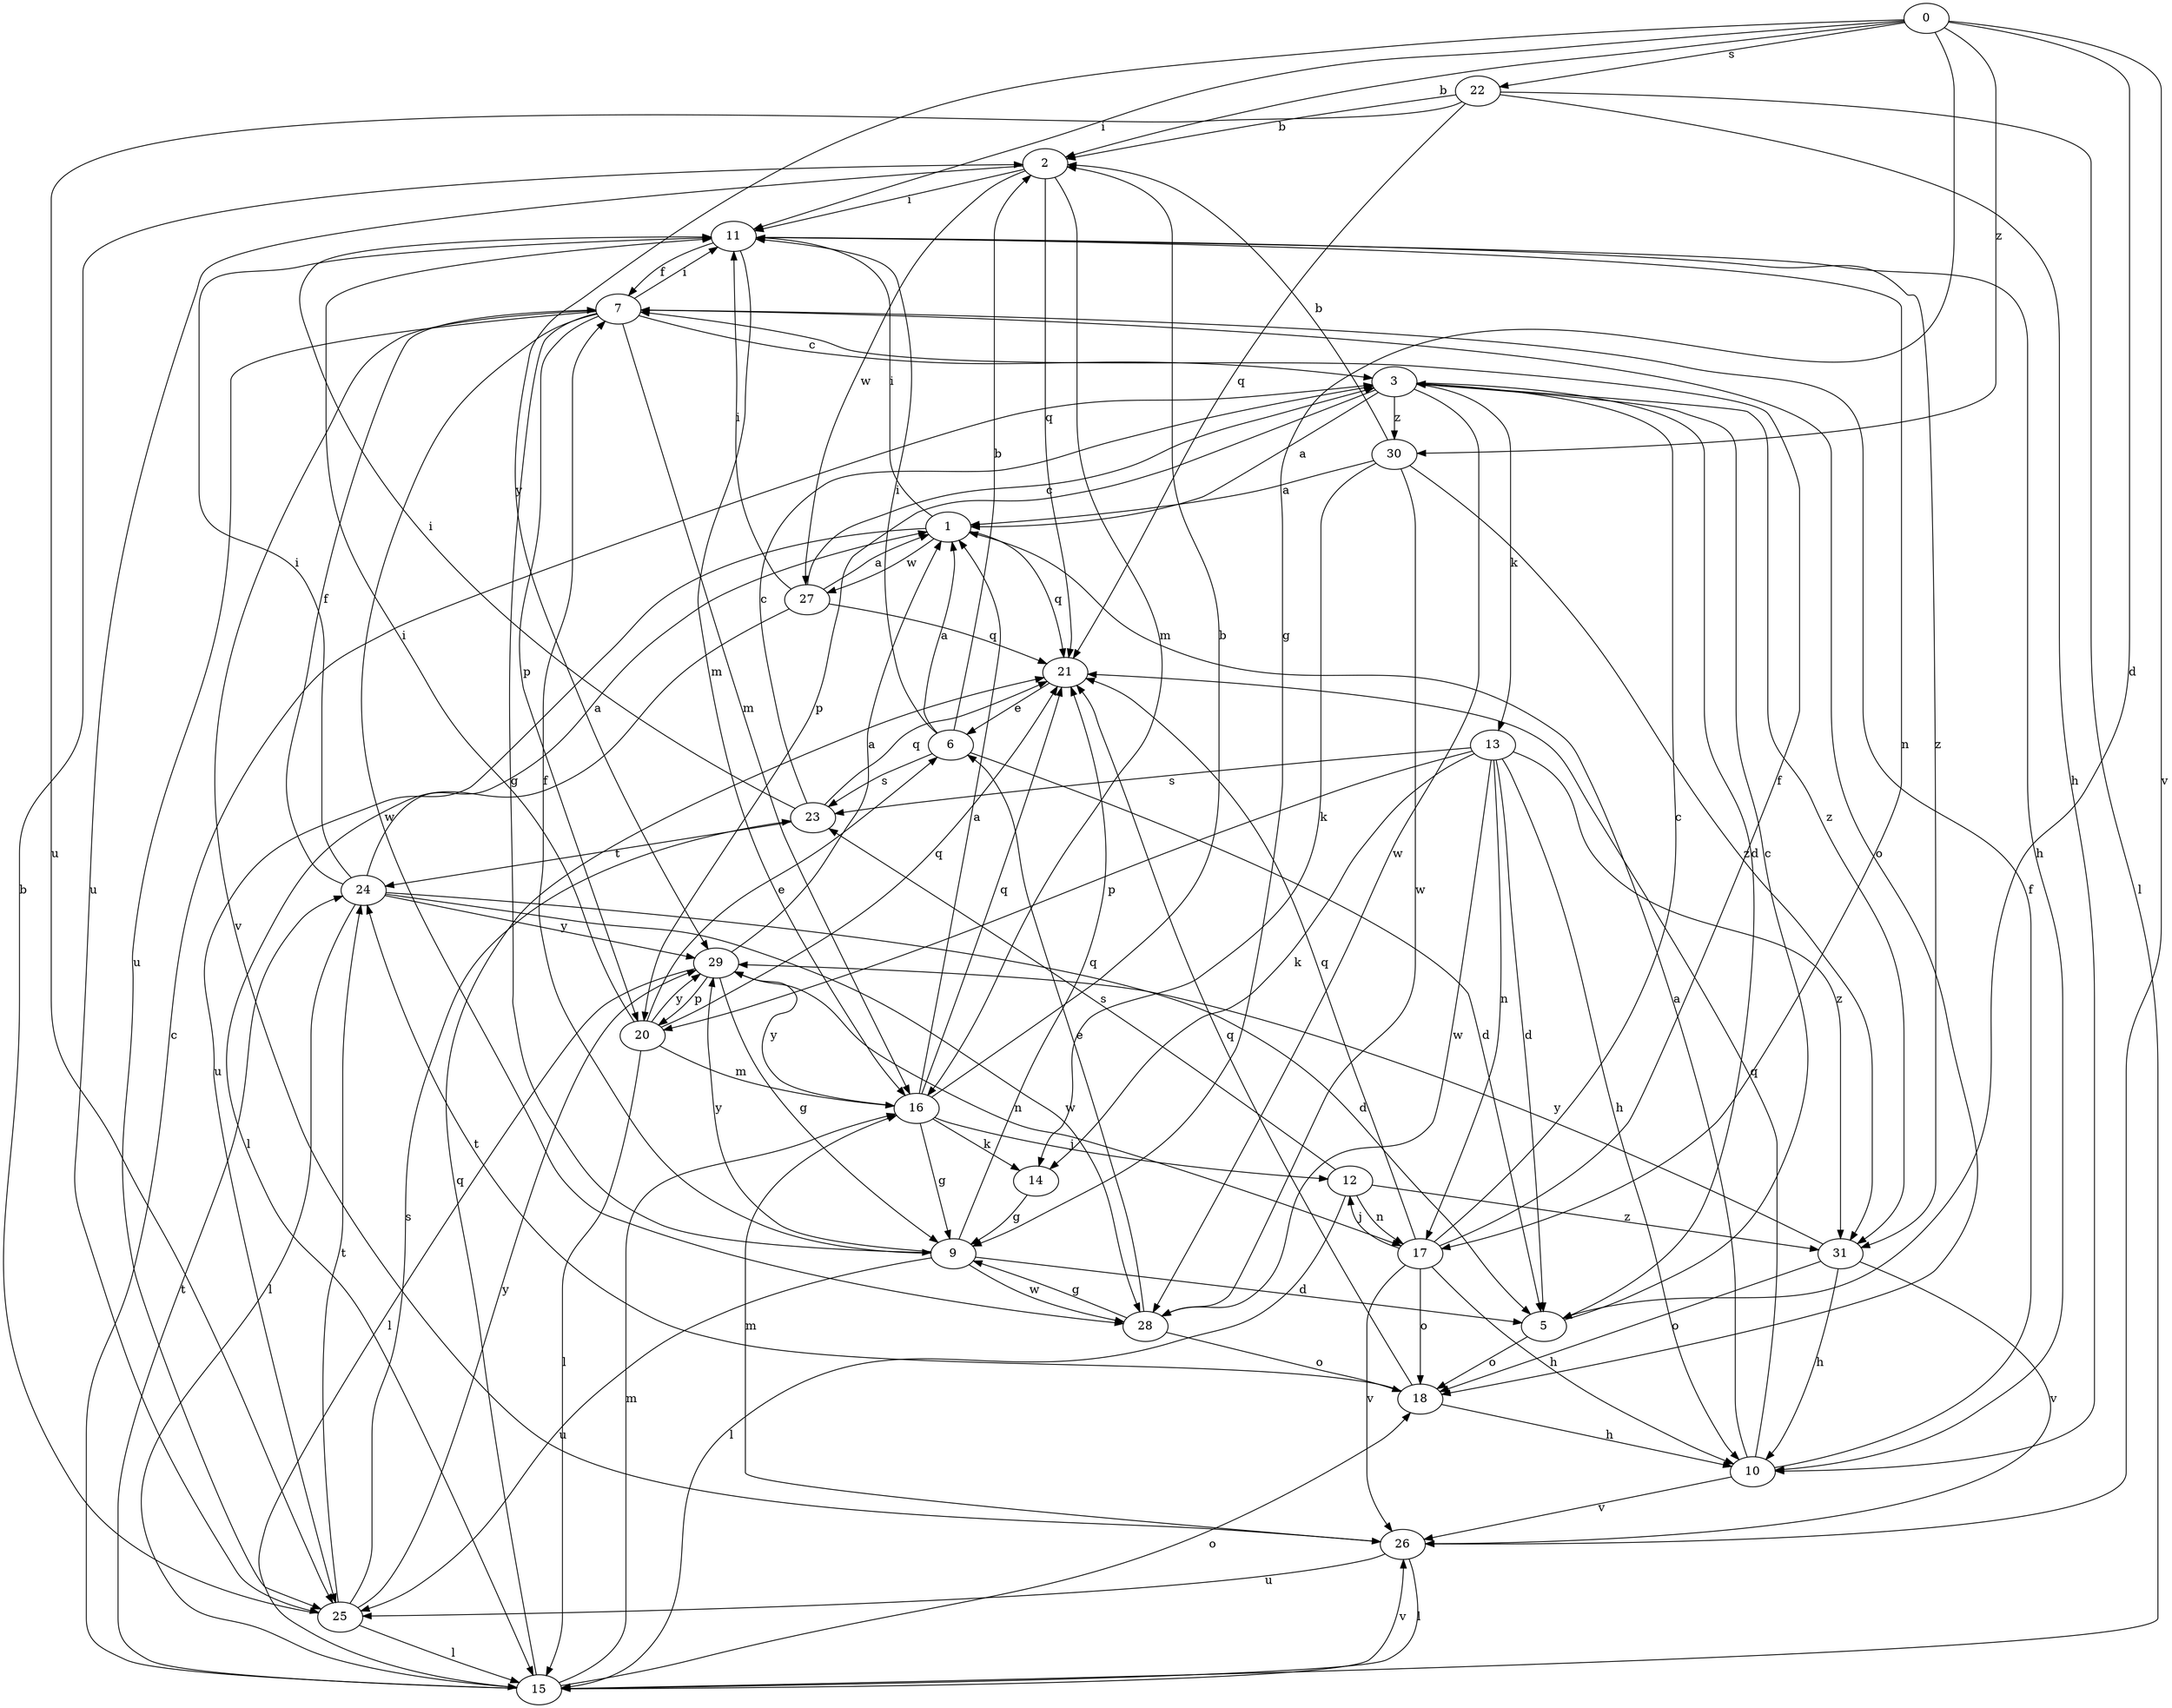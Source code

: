 strict digraph  {
0;
1;
2;
3;
5;
6;
7;
9;
10;
11;
12;
13;
14;
15;
16;
17;
18;
20;
21;
22;
23;
24;
25;
26;
27;
28;
29;
30;
31;
0 -> 2  [label=b];
0 -> 5  [label=d];
0 -> 9  [label=g];
0 -> 11  [label=i];
0 -> 22  [label=s];
0 -> 26  [label=v];
0 -> 29  [label=y];
0 -> 30  [label=z];
1 -> 11  [label=i];
1 -> 21  [label=q];
1 -> 25  [label=u];
1 -> 27  [label=w];
2 -> 11  [label=i];
2 -> 16  [label=m];
2 -> 21  [label=q];
2 -> 25  [label=u];
2 -> 27  [label=w];
3 -> 1  [label=a];
3 -> 5  [label=d];
3 -> 13  [label=k];
3 -> 20  [label=p];
3 -> 28  [label=w];
3 -> 30  [label=z];
3 -> 31  [label=z];
5 -> 3  [label=c];
5 -> 18  [label=o];
6 -> 1  [label=a];
6 -> 2  [label=b];
6 -> 5  [label=d];
6 -> 11  [label=i];
6 -> 23  [label=s];
7 -> 3  [label=c];
7 -> 9  [label=g];
7 -> 11  [label=i];
7 -> 16  [label=m];
7 -> 18  [label=o];
7 -> 20  [label=p];
7 -> 25  [label=u];
7 -> 26  [label=v];
7 -> 28  [label=w];
9 -> 5  [label=d];
9 -> 7  [label=f];
9 -> 21  [label=q];
9 -> 25  [label=u];
9 -> 28  [label=w];
9 -> 29  [label=y];
10 -> 1  [label=a];
10 -> 7  [label=f];
10 -> 21  [label=q];
10 -> 26  [label=v];
11 -> 7  [label=f];
11 -> 10  [label=h];
11 -> 16  [label=m];
11 -> 17  [label=n];
11 -> 31  [label=z];
12 -> 15  [label=l];
12 -> 17  [label=n];
12 -> 23  [label=s];
12 -> 31  [label=z];
13 -> 5  [label=d];
13 -> 10  [label=h];
13 -> 14  [label=k];
13 -> 17  [label=n];
13 -> 20  [label=p];
13 -> 23  [label=s];
13 -> 28  [label=w];
13 -> 31  [label=z];
14 -> 9  [label=g];
15 -> 3  [label=c];
15 -> 16  [label=m];
15 -> 18  [label=o];
15 -> 21  [label=q];
15 -> 24  [label=t];
15 -> 26  [label=v];
16 -> 1  [label=a];
16 -> 2  [label=b];
16 -> 9  [label=g];
16 -> 12  [label=j];
16 -> 14  [label=k];
16 -> 21  [label=q];
16 -> 29  [label=y];
17 -> 3  [label=c];
17 -> 7  [label=f];
17 -> 10  [label=h];
17 -> 12  [label=j];
17 -> 18  [label=o];
17 -> 21  [label=q];
17 -> 26  [label=v];
18 -> 10  [label=h];
18 -> 21  [label=q];
18 -> 24  [label=t];
20 -> 6  [label=e];
20 -> 11  [label=i];
20 -> 15  [label=l];
20 -> 16  [label=m];
20 -> 21  [label=q];
20 -> 29  [label=y];
21 -> 6  [label=e];
22 -> 2  [label=b];
22 -> 10  [label=h];
22 -> 15  [label=l];
22 -> 21  [label=q];
22 -> 25  [label=u];
23 -> 3  [label=c];
23 -> 11  [label=i];
23 -> 21  [label=q];
23 -> 24  [label=t];
24 -> 1  [label=a];
24 -> 5  [label=d];
24 -> 7  [label=f];
24 -> 11  [label=i];
24 -> 15  [label=l];
24 -> 28  [label=w];
24 -> 29  [label=y];
25 -> 2  [label=b];
25 -> 15  [label=l];
25 -> 23  [label=s];
25 -> 24  [label=t];
25 -> 29  [label=y];
26 -> 15  [label=l];
26 -> 16  [label=m];
26 -> 25  [label=u];
27 -> 1  [label=a];
27 -> 3  [label=c];
27 -> 11  [label=i];
27 -> 15  [label=l];
27 -> 21  [label=q];
28 -> 6  [label=e];
28 -> 9  [label=g];
28 -> 18  [label=o];
29 -> 1  [label=a];
29 -> 9  [label=g];
29 -> 15  [label=l];
29 -> 17  [label=n];
29 -> 20  [label=p];
30 -> 1  [label=a];
30 -> 2  [label=b];
30 -> 14  [label=k];
30 -> 28  [label=w];
30 -> 31  [label=z];
31 -> 10  [label=h];
31 -> 18  [label=o];
31 -> 26  [label=v];
31 -> 29  [label=y];
}
